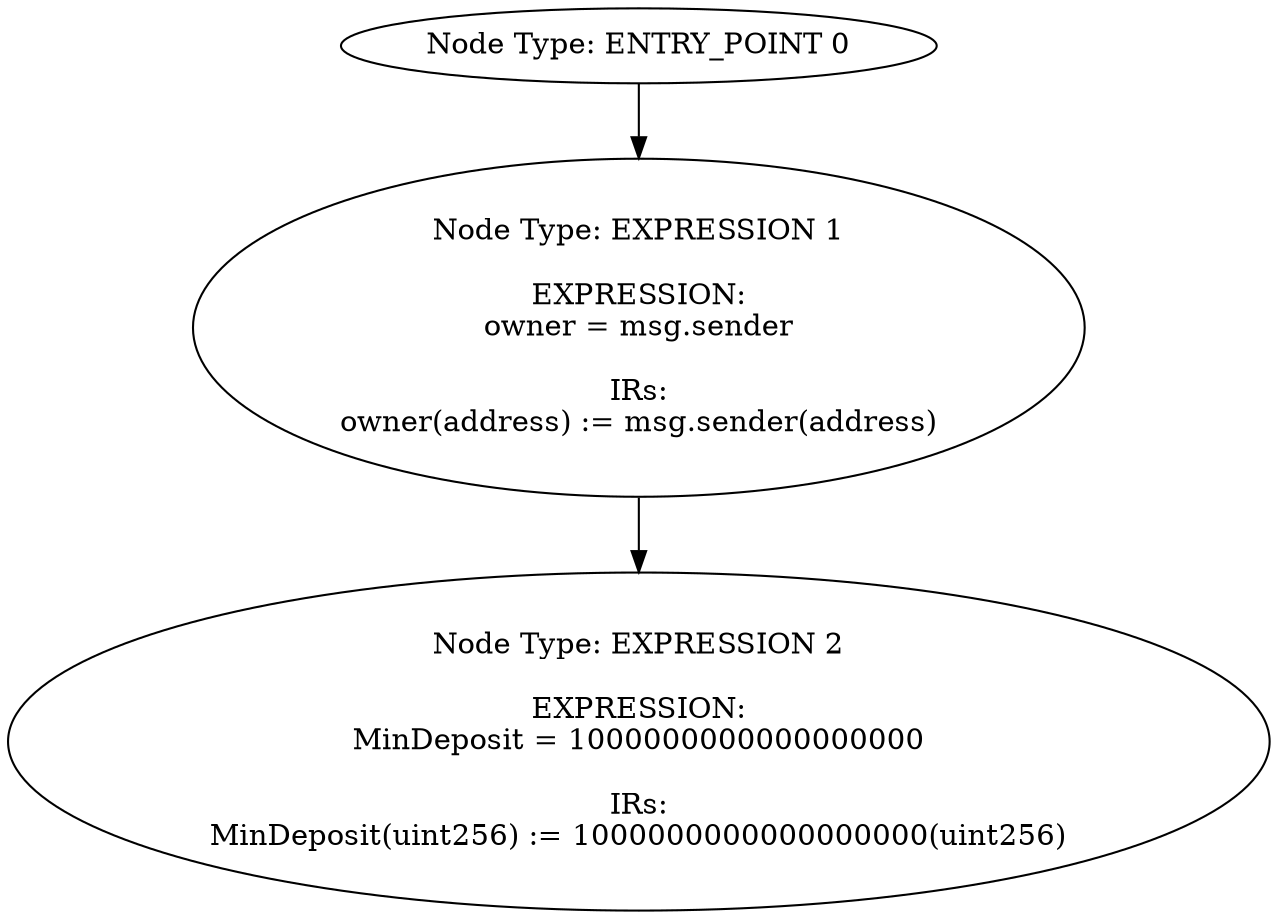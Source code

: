 digraph{
0[label="Node Type: ENTRY_POINT 0
"];
0->1;
1[label="Node Type: EXPRESSION 1

EXPRESSION:
owner = msg.sender

IRs:
owner(address) := msg.sender(address)"];
1->2;
2[label="Node Type: EXPRESSION 2

EXPRESSION:
MinDeposit = 1000000000000000000

IRs:
MinDeposit(uint256) := 1000000000000000000(uint256)"];
}
